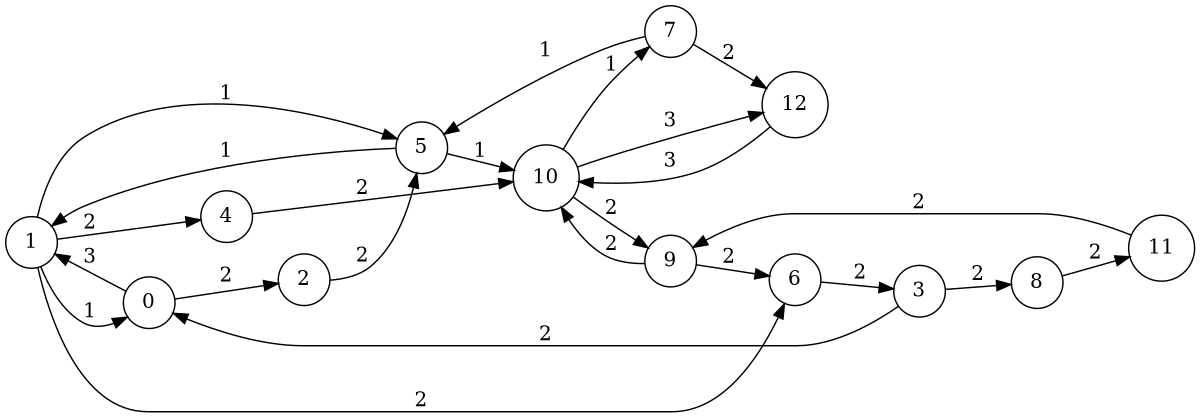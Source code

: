 digraph my_graph {
    rankdir=LR;
    size="8,5"
    node [shape = circle];
    1 -> 0 [label="1"];
    1 -> 5 [label="1"];
    1 -> 6 [label="2"];
    1 -> 4 [label="2"];
    0 -> 1 [label="3"];
    0 -> 2 [label="2"];
    5 -> 1 [label="1"];
    5 -> 10 [label="1"];
    7 -> 5 [label="1"];
    7 -> 12 [label="2"];
    10 -> 7 [label="1"];
    10 -> 12 [label="3"];
    10 -> 9 [label="2"];
    12 -> 10 [label="3"];
    11 -> 9 [label="2"];
    8 -> 11 [label="2"];
    2 -> 5 [label="2"];
    4 -> 10 [label="2"];
    9 -> 10 [label="2"];
    9 -> 6 [label="2"];
    6 -> 3 [label="2"];
    3 -> 8 [label="2"];
    3 -> 0 [label="2"];
}
